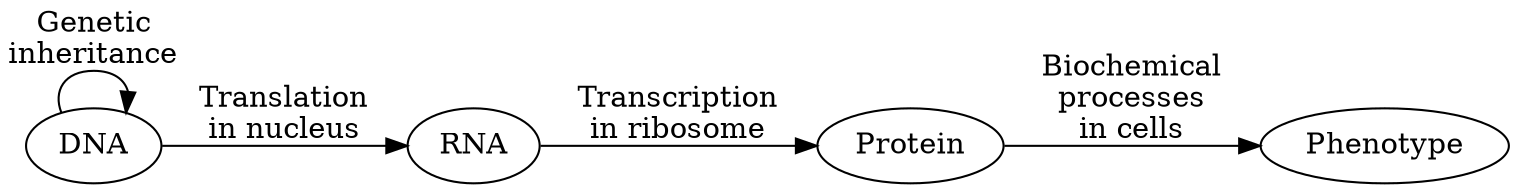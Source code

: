 digraph {
  rankdir=LR;
  DNA     -> DNA       [label="Genetic\ninheritance"];
  DNA     -> RNA       [label="Translation\nin nucleus"];
  RNA     -> Protein   [label="Transcription\nin ribosome"];
  Protein -> Phenotype [label="Biochemical\nprocesses\nin cells"]
}
